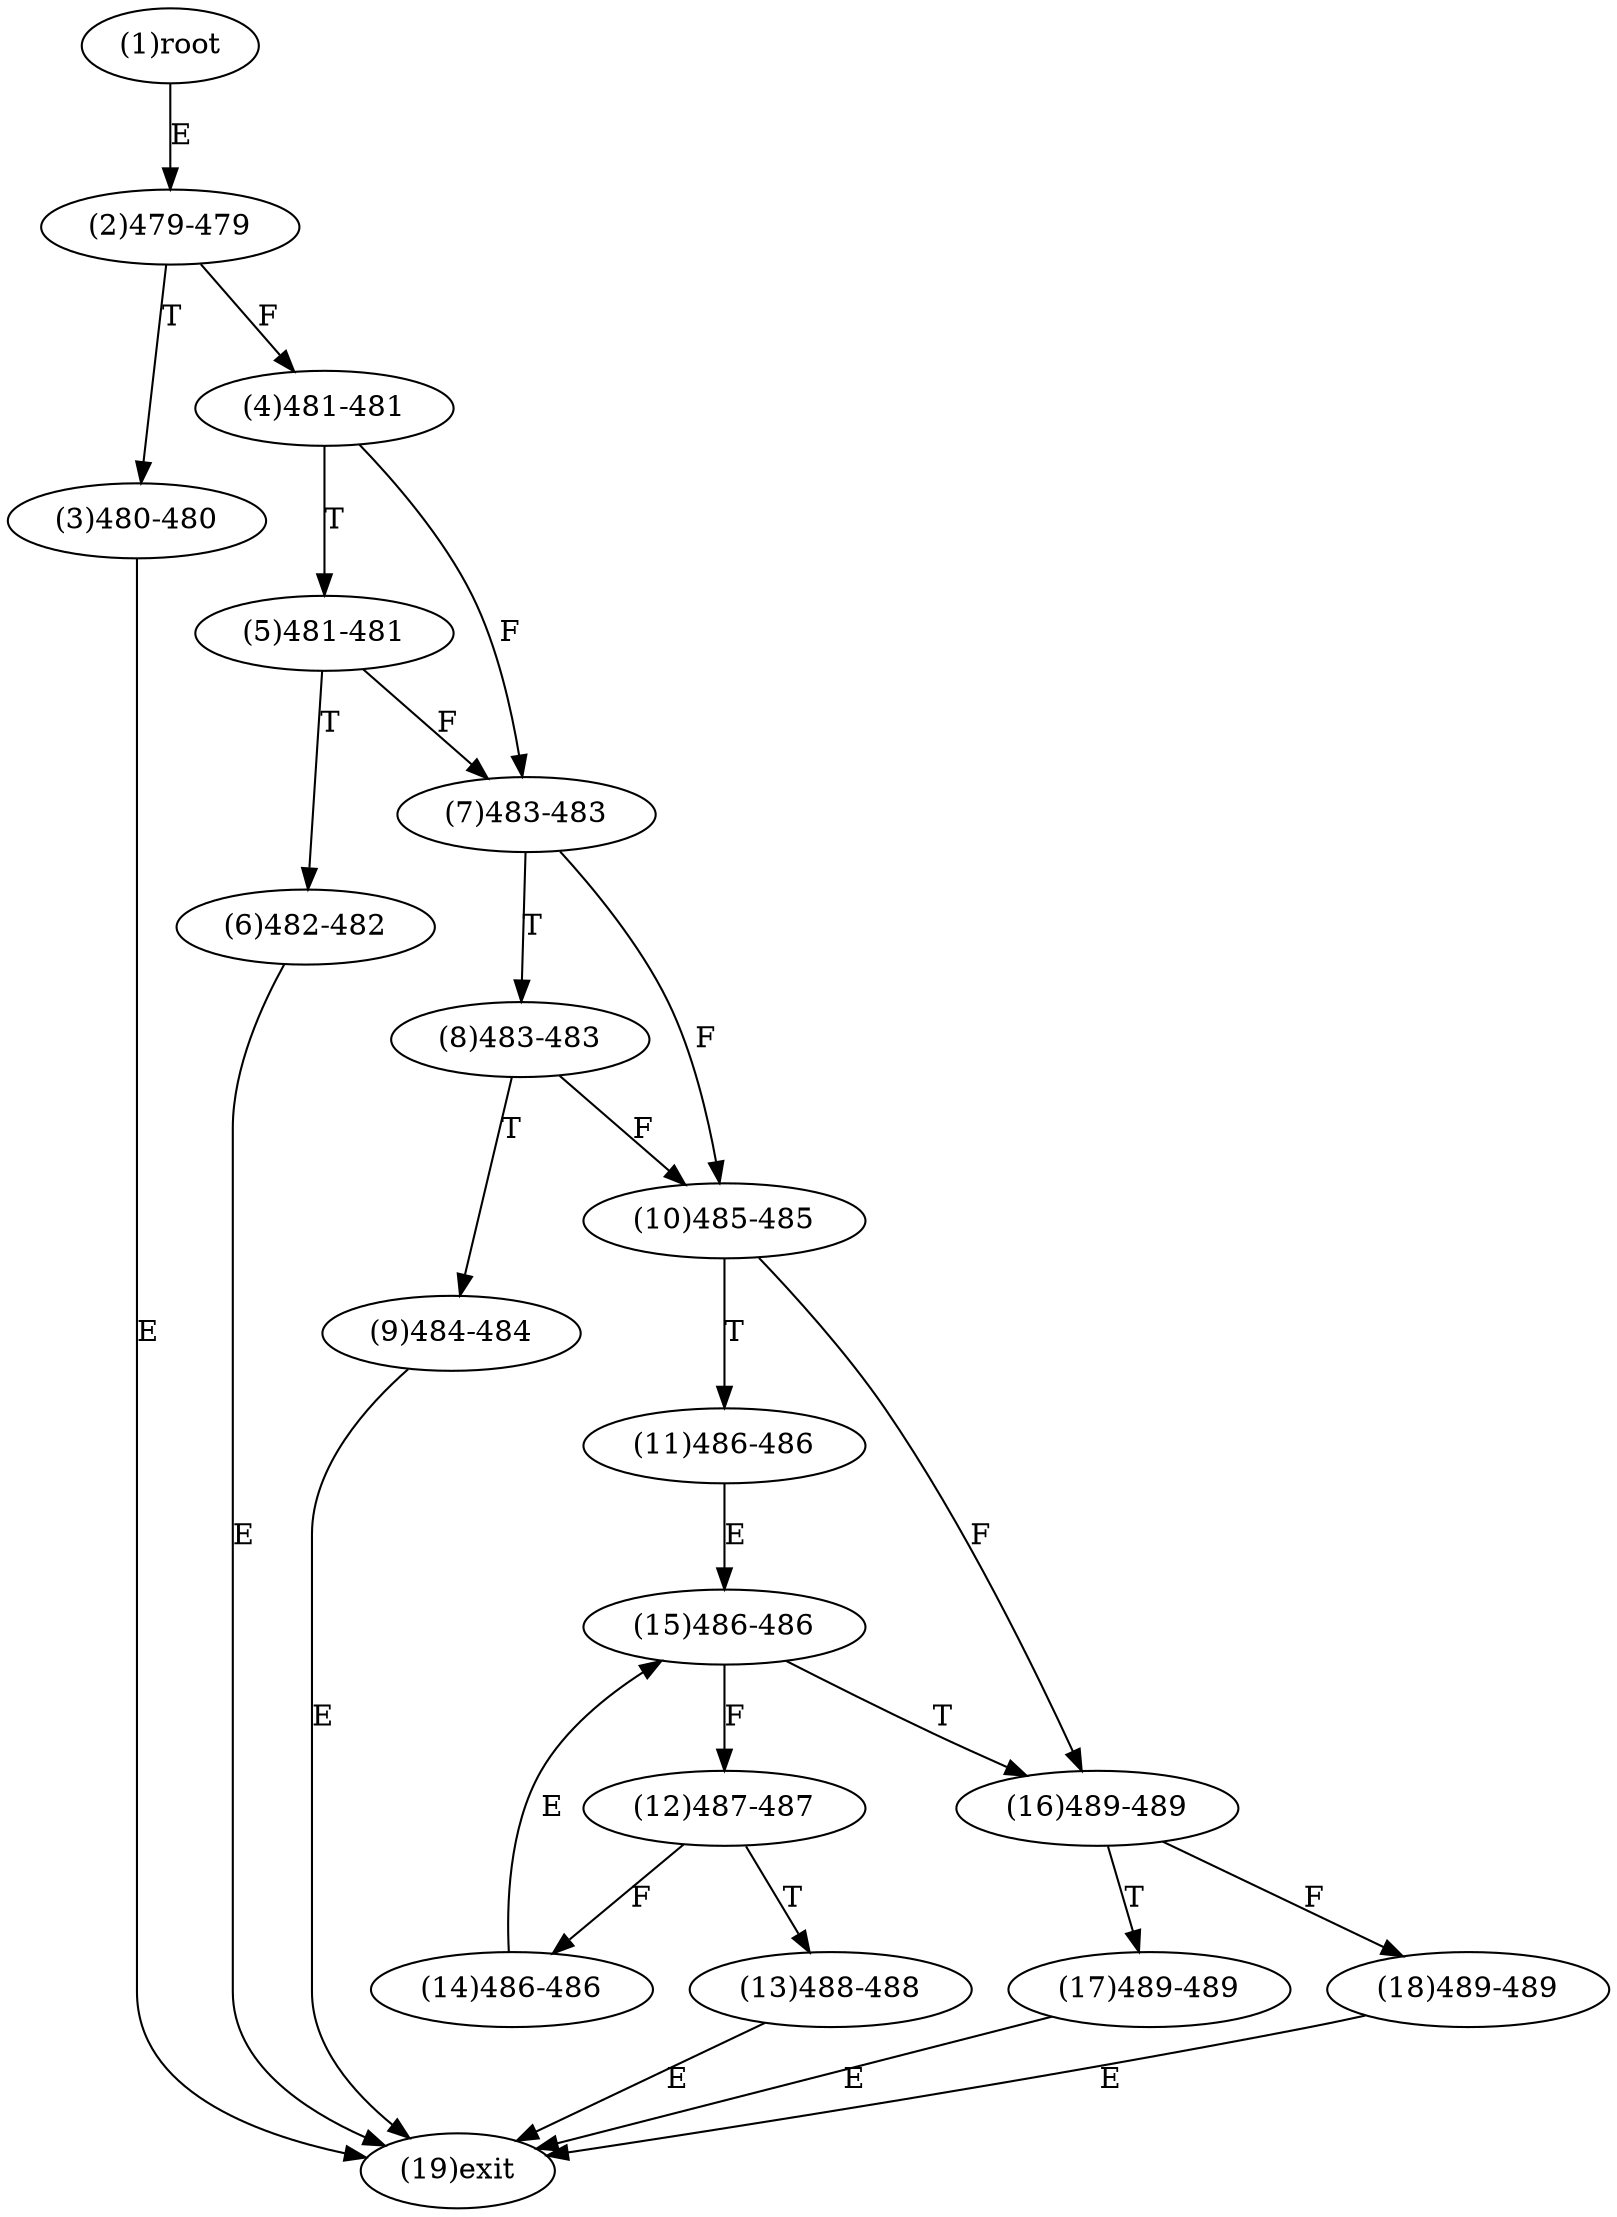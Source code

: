 digraph "" { 
1[ label="(1)root"];
2[ label="(2)479-479"];
3[ label="(3)480-480"];
4[ label="(4)481-481"];
5[ label="(5)481-481"];
6[ label="(6)482-482"];
7[ label="(7)483-483"];
8[ label="(8)483-483"];
9[ label="(9)484-484"];
10[ label="(10)485-485"];
11[ label="(11)486-486"];
12[ label="(12)487-487"];
13[ label="(13)488-488"];
14[ label="(14)486-486"];
15[ label="(15)486-486"];
17[ label="(17)489-489"];
16[ label="(16)489-489"];
19[ label="(19)exit"];
18[ label="(18)489-489"];
1->2[ label="E"];
2->4[ label="F"];
2->3[ label="T"];
3->19[ label="E"];
4->7[ label="F"];
4->5[ label="T"];
5->7[ label="F"];
5->6[ label="T"];
6->19[ label="E"];
7->10[ label="F"];
7->8[ label="T"];
8->10[ label="F"];
8->9[ label="T"];
9->19[ label="E"];
10->16[ label="F"];
10->11[ label="T"];
11->15[ label="E"];
12->14[ label="F"];
12->13[ label="T"];
13->19[ label="E"];
14->15[ label="E"];
15->12[ label="F"];
15->16[ label="T"];
16->18[ label="F"];
16->17[ label="T"];
17->19[ label="E"];
18->19[ label="E"];
}